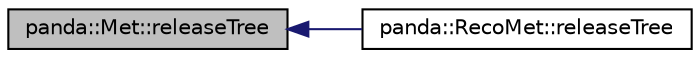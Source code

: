 digraph "panda::Met::releaseTree"
{
 // INTERACTIVE_SVG=YES
  edge [fontname="Helvetica",fontsize="10",labelfontname="Helvetica",labelfontsize="10"];
  node [fontname="Helvetica",fontsize="10",shape=record];
  rankdir="LR";
  Node1 [label="panda::Met::releaseTree",height=0.2,width=0.4,color="black", fillcolor="grey75", style="filled" fontcolor="black"];
  Node1 -> Node2 [dir="back",color="midnightblue",fontsize="10",style="solid"];
  Node2 [label="panda::RecoMet::releaseTree",height=0.2,width=0.4,color="black", fillcolor="white", style="filled",URL="$classpanda_1_1RecoMet.html#aff4a46217bfa8d7d1a950ed0d91891c6",tooltip="Reset the branch pointer to unlink the branch from this object. "];
}
